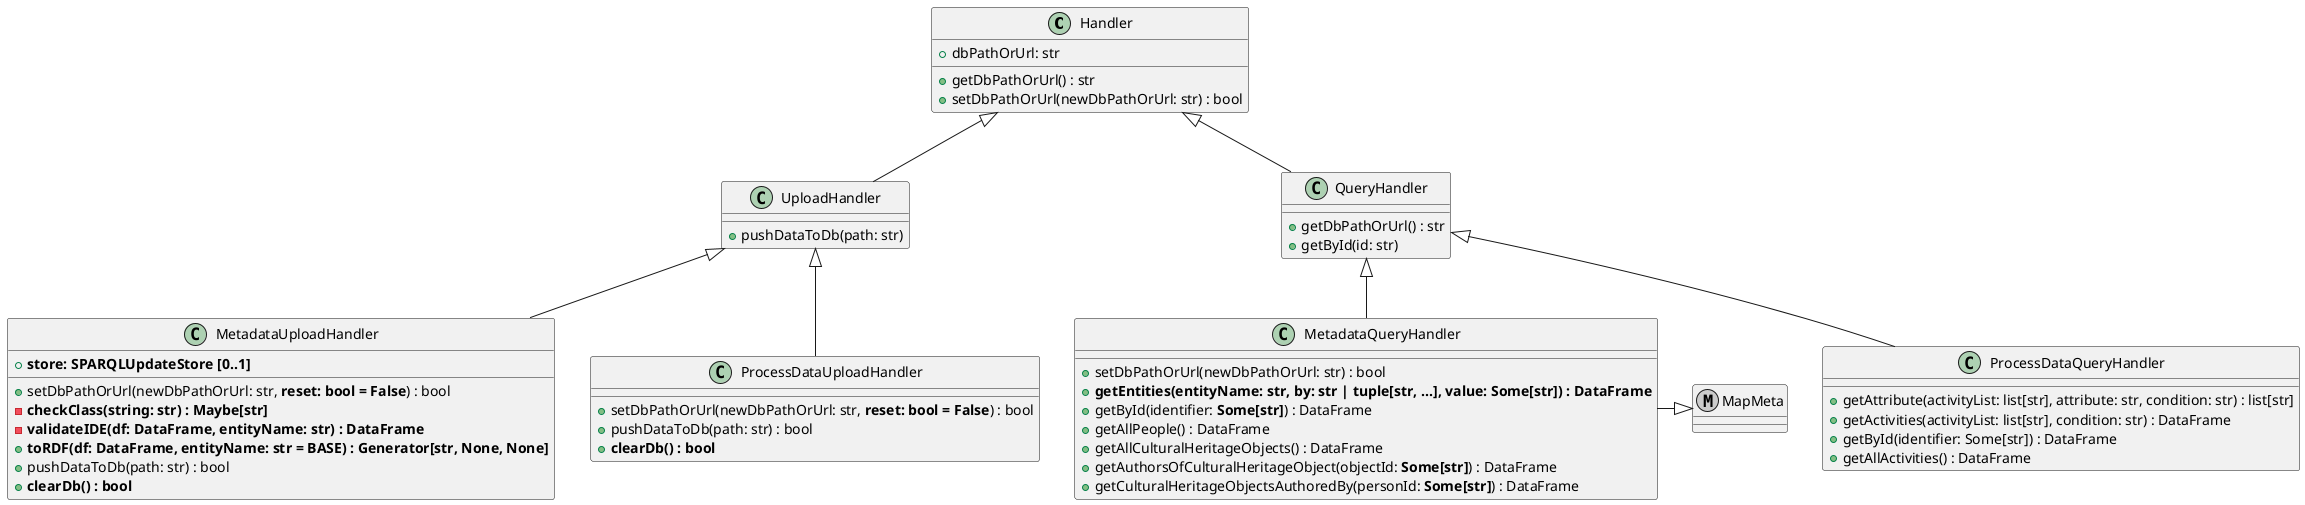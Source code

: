 @startuml
class Handler {
    + dbPathOrUrl: str
    + getDbPathOrUrl() : str
    + setDbPathOrUrl(newDbPathOrUrl: str) : bool
}

class UploadHandler {
    + pushDataToDb(path: str)
}

class QueryHandler {
    + getDbPathOrUrl() : str
    + getById(id: str)
}

Handler <|-- UploadHandler
Handler <|-- QueryHandler

class MetadataUploadHandler {
    + <b>store: SPARQLUpdateStore [0..1]</b>
    + setDbPathOrUrl(newDbPathOrUrl: str, <b>reset: bool = False</b>) : bool
    - <b>checkClass(string: str) : Maybe[str]</b>
    - <b>validateIDE(df: DataFrame, entityName: str) : DataFrame</b>
    + <b>toRDF(df: DataFrame, entityName: str = BASE) : Generator[str, None, None]</b>
    + pushDataToDb(path: str) : bool
    + <b>clearDb() : bool</b>
}

UploadHandler <|-- MetadataUploadHandler

class MetadataQueryHandler {
    + setDbPathOrUrl(newDbPathOrUrl: str) : bool
    + <b>getEntities(entityName: str, by: str | tuple[str, ...], value: Some[str]) : DataFrame</b>
    + getById(identifier: <b>Some[str]</b>) : DataFrame
    + getAllPeople() : DataFrame
    + getAllCulturalHeritageObjects() : DataFrame
    + getAuthorsOfCulturalHeritageObject(objectId: <b>Some[str]</b>) : DataFrame
    + getCulturalHeritageObjectsAuthoredBy(personId: <b>Some[str]</b>) : DataFrame
}

metaclass MapMeta {
    
}

QueryHandler <|-- MetadataQueryHandler
MetadataQueryHandler -|> MapMeta

class ProcessDataUploadHandler {
    + setDbPathOrUrl(newDbPathOrUrl: str, <b>reset: bool = False</b>) : bool
    + pushDataToDb(path: str) : bool
    + <b>clearDb() : bool</b>
}

UploadHandler <|-- ProcessDataUploadHandler

class ProcessDataQueryHandler {
    + getAttribute(activityList: list[str], attribute: str, condition: str) : list[str]
    + getActivities(activityList: list[str], condition: str) : DataFrame
    + getById(identifier: Some[str]) : DataFrame
    + getAllActivities() : DataFrame
}

QueryHandler <|-- ProcessDataQueryHandler

@enduml